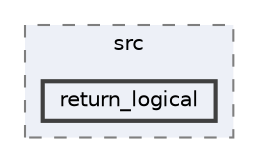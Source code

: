 digraph "env/lib/python3.12/site-packages/numpy/f2py/tests/src/return_logical"
{
 // LATEX_PDF_SIZE
  bgcolor="transparent";
  edge [fontname=Helvetica,fontsize=10,labelfontname=Helvetica,labelfontsize=10];
  node [fontname=Helvetica,fontsize=10,shape=box,height=0.2,width=0.4];
  compound=true
  subgraph clusterdir_7ce1ec0de770245b549e74d5a587d6dd {
    graph [ bgcolor="#edf0f7", pencolor="grey50", label="src", fontname=Helvetica,fontsize=10 style="filled,dashed", URL="dir_7ce1ec0de770245b549e74d5a587d6dd.html",tooltip=""]
  dir_1199a253916d07a8c0cb3a0eca8131d7 [label="return_logical", fillcolor="#edf0f7", color="grey25", style="filled,bold", URL="dir_1199a253916d07a8c0cb3a0eca8131d7.html",tooltip=""];
  }
}
